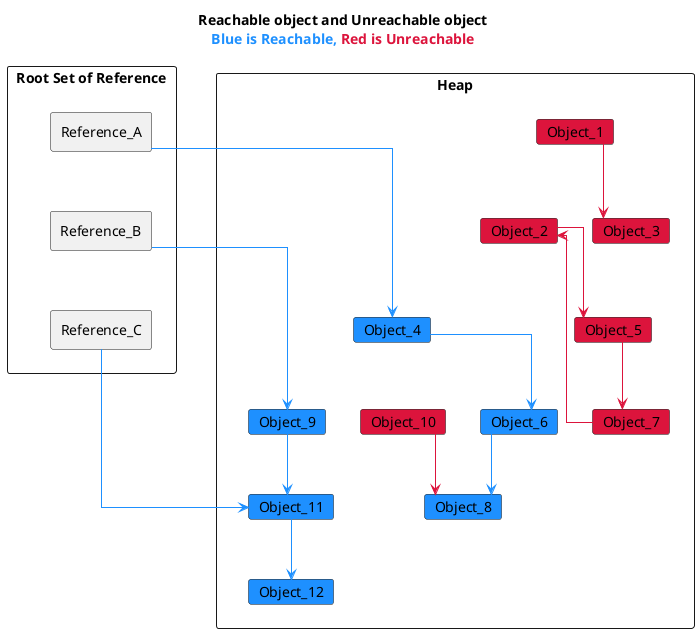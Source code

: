 @startuml
'skinparam nodesep 10
'skinparam ranksep 20
skinparam linetype ortho

title
	Reachable object and Unreachable object
	<color:DodgerBlue>Blue is Reachable, <color:Crimson>Red is Unreachable
end title

rectangle "Root Set of Reference" {
	rectangle Reference_A {
	}
	rectangle Reference_B {
	}
	rectangle Reference_C {
	}

	Reference_A -[hidden]d- Reference_B
	Reference_B -[hidden]d- Reference_C

'	hide a
'	hide b
'	hide c
}

rectangle Heap {
	card Object_1 #Crimson {
	}
	card Object_2 #Crimson {
	}
	card Object_3 #Crimson {
	}
	card Object_4 #DodgerBlue {
	}
	card Object_5 #Crimson {
	}
	card Object_6 #DodgerBlue {
	}
	card Object_7 #Crimson {
	}
	card Object_8 #DodgerBlue{
	}
	card Object_9 #DodgerBlue{
	}
	card Object_10 #Crimson{
	}
	card Object_11 #DodgerBlue{
	}
	card Object_12 #DodgerBlue{
	}

	Object_1 --> Object_3 #Crimson

	Object_2 --> Object_5 #Crimson
	Object_5 --> Object_7 #Crimson
	Object_7 --> Object_2 #Crimson

	Object_4 --> Object_6 #DodgerBlue
	Object_6 --> Object_8 #DodgerBlue
	Object_10 --> Object_8 #Crimson

	Object_9 --> Object_11 #DodgerBlue
	Object_11 --> Object_12 #DodgerBlue

	Object_1 -[hidden]d-> Object_2

	Object_2 -[hidden]d-> Object_4

	Object_4 -[hidden]d-> Object_9
}

"Root Set of Reference" -[hidden]r- Heap

Reference_A -r-> Object_4 #DodgerBlue
Reference_B -r-> Object_9 #DodgerBlue
Reference_C -r-> Object_11 #DodgerBlue


@enduml